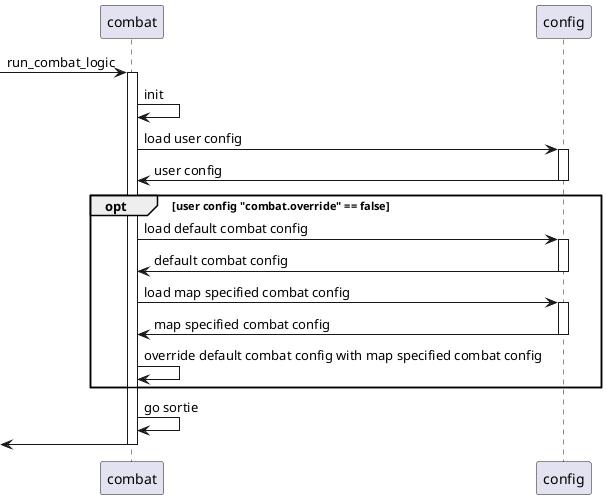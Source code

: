 @startuml


 -> combat: run_combat_logic
activate combat
combat -> combat: init 

combat -> config: load user config 
activate config
config -> combat: user config 
deactivate config

opt user config "combat.override" == false
combat -> config: load default combat config 
activate config
config -> combat: default combat config 
deactivate config
combat -> config: load map specified combat config 
activate config
config -> combat: map specified combat config 
deactivate config

combat -> combat: override default combat config with map specified combat config

end

combat -> combat:  go sortie

 <- combat:  
deactivate combat
@enduml
